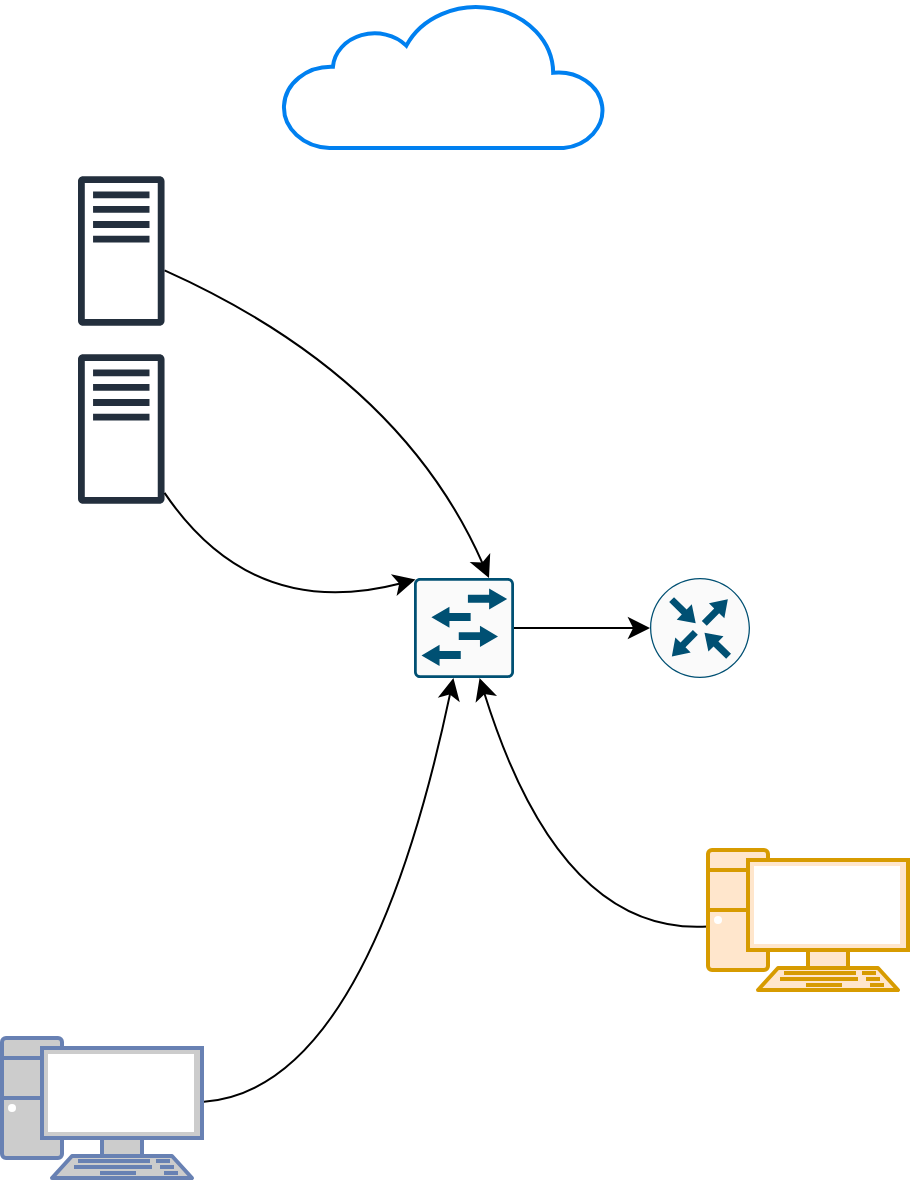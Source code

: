 <mxfile version="24.2.8" type="github">
  <diagram name="Page-1" id="brW68liZpwBAXn7qICkg">
    <mxGraphModel dx="864" dy="1199" grid="0" gridSize="10" guides="1" tooltips="1" connect="1" arrows="1" fold="1" page="0" pageScale="1" pageWidth="850" pageHeight="1100" math="0" shadow="0">
      <root>
        <mxCell id="0" />
        <mxCell id="1" parent="0" />
        <mxCell id="SOp-MsYclCzhipOw51BH-1" value="" style="sketch=0;outlineConnect=0;fontColor=#232F3E;gradientColor=none;fillColor=#232F3D;strokeColor=none;dashed=0;verticalLabelPosition=bottom;verticalAlign=top;align=center;html=1;fontSize=12;fontStyle=0;aspect=fixed;pointerEvents=1;shape=mxgraph.aws4.traditional_server;" vertex="1" parent="1">
          <mxGeometry x="-105" y="44" width="43.27" height="75" as="geometry" />
        </mxCell>
        <mxCell id="SOp-MsYclCzhipOw51BH-14" value="" style="edgeStyle=none;curved=1;rounded=0;orthogonalLoop=1;jettySize=auto;html=1;fontSize=12;startSize=8;endSize=8;" edge="1" parent="1" source="SOp-MsYclCzhipOw51BH-5" target="SOp-MsYclCzhipOw51BH-7">
          <mxGeometry relative="1" as="geometry">
            <Array as="points">
              <mxPoint x="39" y="413" />
            </Array>
          </mxGeometry>
        </mxCell>
        <mxCell id="SOp-MsYclCzhipOw51BH-5" value="" style="fontColor=#0066CC;verticalAlign=top;verticalLabelPosition=bottom;labelPosition=center;align=center;html=1;outlineConnect=0;fillColor=#CCCCCC;strokeColor=#6881B3;gradientColor=none;gradientDirection=north;strokeWidth=2;shape=mxgraph.networks.pc;" vertex="1" parent="1">
          <mxGeometry x="-143" y="386" width="100" height="70" as="geometry" />
        </mxCell>
        <mxCell id="SOp-MsYclCzhipOw51BH-15" value="" style="edgeStyle=none;curved=1;rounded=0;orthogonalLoop=1;jettySize=auto;html=1;fontSize=12;startSize=8;endSize=8;" edge="1" parent="1" source="SOp-MsYclCzhipOw51BH-6" target="SOp-MsYclCzhipOw51BH-7">
          <mxGeometry relative="1" as="geometry">
            <Array as="points">
              <mxPoint x="136" y="335" />
            </Array>
          </mxGeometry>
        </mxCell>
        <mxCell id="SOp-MsYclCzhipOw51BH-6" value="" style="verticalAlign=top;verticalLabelPosition=bottom;labelPosition=center;align=center;html=1;outlineConnect=0;fillColor=#ffe6cc;strokeColor=#d79b00;gradientDirection=north;strokeWidth=2;shape=mxgraph.networks.pc;" vertex="1" parent="1">
          <mxGeometry x="210" y="292" width="100" height="70" as="geometry" />
        </mxCell>
        <mxCell id="SOp-MsYclCzhipOw51BH-21" value="" style="edgeStyle=none;curved=1;rounded=0;orthogonalLoop=1;jettySize=auto;html=1;fontSize=12;startSize=8;endSize=8;" edge="1" parent="1" source="SOp-MsYclCzhipOw51BH-7" target="SOp-MsYclCzhipOw51BH-8">
          <mxGeometry relative="1" as="geometry" />
        </mxCell>
        <mxCell id="SOp-MsYclCzhipOw51BH-7" value="" style="sketch=0;points=[[0.015,0.015,0],[0.985,0.015,0],[0.985,0.985,0],[0.015,0.985,0],[0.25,0,0],[0.5,0,0],[0.75,0,0],[1,0.25,0],[1,0.5,0],[1,0.75,0],[0.75,1,0],[0.5,1,0],[0.25,1,0],[0,0.75,0],[0,0.5,0],[0,0.25,0]];verticalLabelPosition=bottom;html=1;verticalAlign=top;aspect=fixed;align=center;pointerEvents=1;shape=mxgraph.cisco19.rect;prIcon=l2_switch;fillColor=#FAFAFA;strokeColor=#005073;" vertex="1" parent="1">
          <mxGeometry x="63" y="156" width="50" height="50" as="geometry" />
        </mxCell>
        <mxCell id="SOp-MsYclCzhipOw51BH-8" value="" style="sketch=0;points=[[0.5,0,0],[1,0.5,0],[0.5,1,0],[0,0.5,0],[0.145,0.145,0],[0.856,0.145,0],[0.855,0.856,0],[0.145,0.855,0]];verticalLabelPosition=bottom;html=1;verticalAlign=top;aspect=fixed;align=center;pointerEvents=1;shape=mxgraph.cisco19.rect;prIcon=router;fillColor=#FAFAFA;strokeColor=#005073;" vertex="1" parent="1">
          <mxGeometry x="181" y="156" width="50" height="50" as="geometry" />
        </mxCell>
        <mxCell id="SOp-MsYclCzhipOw51BH-13" value="" style="html=1;verticalLabelPosition=bottom;align=center;labelBackgroundColor=#ffffff;verticalAlign=top;strokeWidth=2;strokeColor=#0080F0;shadow=0;dashed=0;shape=mxgraph.ios7.icons.cloud;" vertex="1" parent="1">
          <mxGeometry x="-2.5" y="-132" width="161" height="73" as="geometry" />
        </mxCell>
        <mxCell id="SOp-MsYclCzhipOw51BH-18" value="" style="edgeStyle=none;curved=1;rounded=0;orthogonalLoop=1;jettySize=auto;html=1;fontSize=12;startSize=8;endSize=8;entryX=0.75;entryY=0;entryDx=0;entryDy=0;entryPerimeter=0;" edge="1" parent="1" source="SOp-MsYclCzhipOw51BH-16" target="SOp-MsYclCzhipOw51BH-7">
          <mxGeometry relative="1" as="geometry">
            <mxPoint x="23.005" y="49.548" as="targetPoint" />
            <Array as="points">
              <mxPoint x="56" y="55" />
            </Array>
          </mxGeometry>
        </mxCell>
        <mxCell id="SOp-MsYclCzhipOw51BH-16" value="" style="sketch=0;outlineConnect=0;fontColor=#232F3E;gradientColor=none;fillColor=#232F3D;strokeColor=none;dashed=0;verticalLabelPosition=bottom;verticalAlign=top;align=center;html=1;fontSize=12;fontStyle=0;aspect=fixed;pointerEvents=1;shape=mxgraph.aws4.traditional_server;" vertex="1" parent="1">
          <mxGeometry x="-105" y="-45" width="43.27" height="75" as="geometry" />
        </mxCell>
        <mxCell id="SOp-MsYclCzhipOw51BH-19" style="edgeStyle=none;curved=1;rounded=0;orthogonalLoop=1;jettySize=auto;html=1;entryX=0.015;entryY=0.015;entryDx=0;entryDy=0;entryPerimeter=0;fontSize=12;startSize=8;endSize=8;" edge="1" parent="1" source="SOp-MsYclCzhipOw51BH-1" target="SOp-MsYclCzhipOw51BH-7">
          <mxGeometry relative="1" as="geometry">
            <Array as="points">
              <mxPoint x="-18" y="178" />
            </Array>
          </mxGeometry>
        </mxCell>
      </root>
    </mxGraphModel>
  </diagram>
</mxfile>
